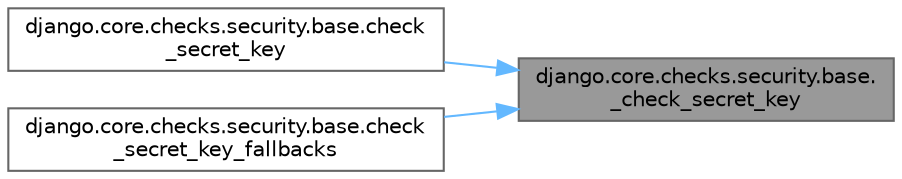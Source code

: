 digraph "django.core.checks.security.base._check_secret_key"
{
 // LATEX_PDF_SIZE
  bgcolor="transparent";
  edge [fontname=Helvetica,fontsize=10,labelfontname=Helvetica,labelfontsize=10];
  node [fontname=Helvetica,fontsize=10,shape=box,height=0.2,width=0.4];
  rankdir="RL";
  Node1 [id="Node000001",label="django.core.checks.security.base.\l_check_secret_key",height=0.2,width=0.4,color="gray40", fillcolor="grey60", style="filled", fontcolor="black",tooltip=" "];
  Node1 -> Node2 [id="edge1_Node000001_Node000002",dir="back",color="steelblue1",style="solid",tooltip=" "];
  Node2 [id="Node000002",label="django.core.checks.security.base.check\l_secret_key",height=0.2,width=0.4,color="grey40", fillcolor="white", style="filled",URL="$namespacedjango_1_1core_1_1checks_1_1security_1_1base.html#a885032b882fc7b91354a1129bea6e98a",tooltip=" "];
  Node1 -> Node3 [id="edge2_Node000001_Node000003",dir="back",color="steelblue1",style="solid",tooltip=" "];
  Node3 [id="Node000003",label="django.core.checks.security.base.check\l_secret_key_fallbacks",height=0.2,width=0.4,color="grey40", fillcolor="white", style="filled",URL="$namespacedjango_1_1core_1_1checks_1_1security_1_1base.html#ae20aad7becd793f1f3c68ecbed5d957d",tooltip=" "];
}
